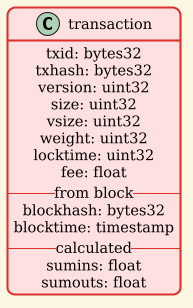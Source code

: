 @startuml transaction

!theme sunlust

class transaction {
    txid: bytes32
    txhash: bytes32
    version: uint32
    size: uint32 
    vsize: uint32 
    weight: uint32
    locktime: uint32
    fee: float
    --from block--
    blockhash: bytes32
    blocktime: timestamp
    --calculated--
    sumins: float
    sumouts: float
}

@enduml
